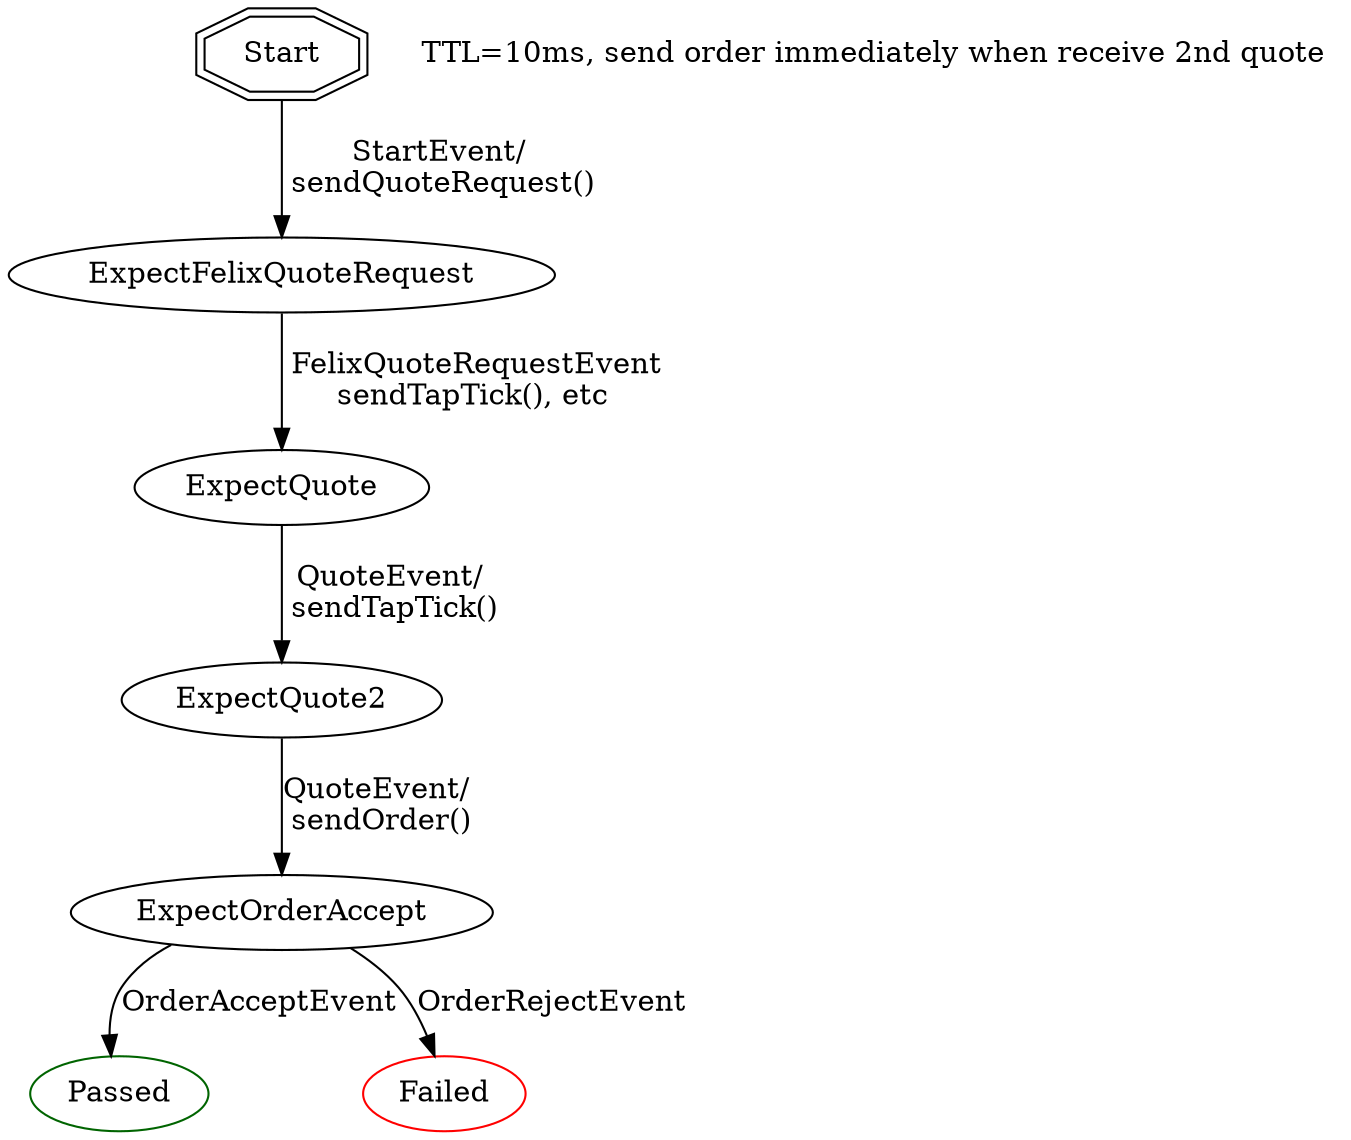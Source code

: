 digraph "Ttl" {
  "Start" [shape = doubleoctagon];
  "TTL=10ms, send order immediately when receive 2nd quote" [shape=none];
  "Passed" [color=darkgreen];
  "Failed" [color=red];
  
  // happy path
  "Start" -> "ExpectFelixQuoteRequest" [label = "StartEvent/\n sendQuoteRequest()"];
  "ExpectFelixQuoteRequest" -> "ExpectQuote" [label = " FelixQuoteRequestEvent\nsendTapTick(), etc"];
  "ExpectQuote" -> "ExpectQuote2" [label = "QuoteEvent/\n sendTapTick()"];
  "ExpectQuote2" -> "ExpectOrderAccept" [label = "QuoteEvent/\n sendOrder()"];
  "ExpectOrderAccept" -> "Passed" [label = "OrderAcceptEvent"];
  "ExpectOrderAccept" -> "Failed" [label = "OrderRejectEvent"];
}
